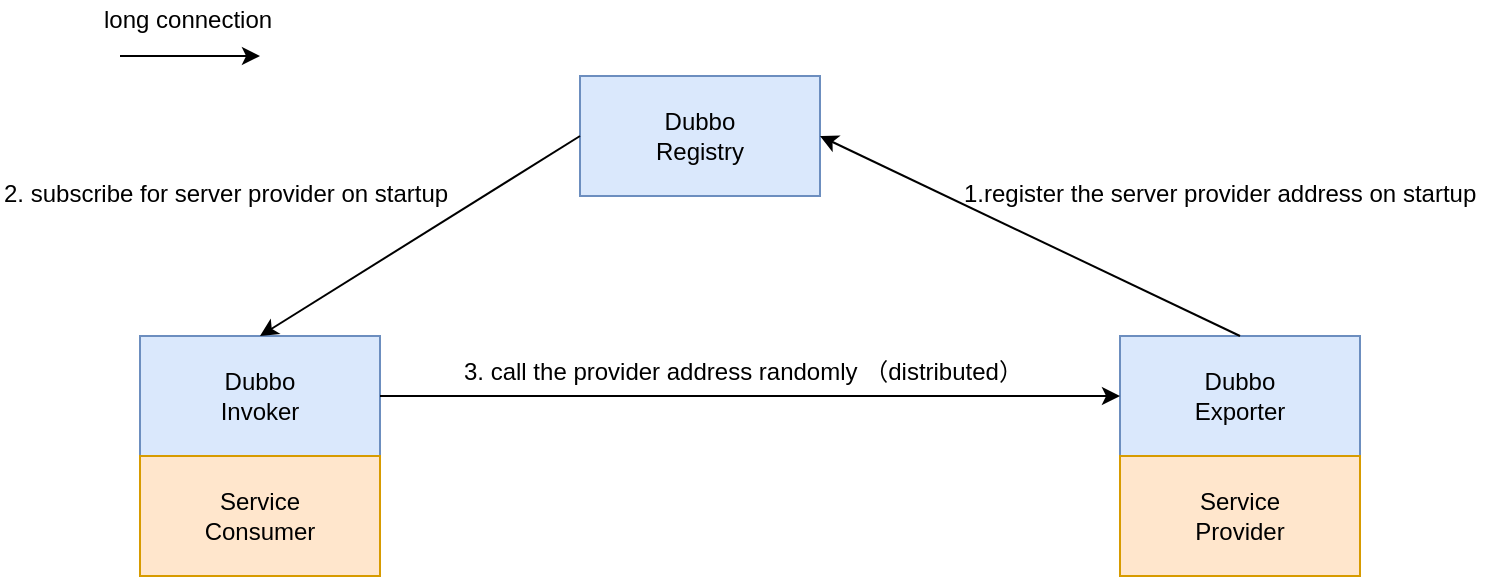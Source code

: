 <mxfile version="11.0.1" type="github"><diagram id="VcJp_Vq-2l3HBBGXA_QN" name="第 1 页"><mxGraphModel dx="1106" dy="593" grid="1" gridSize="10" guides="1" tooltips="1" connect="1" arrows="1" fold="1" page="1" pageScale="1" pageWidth="827" pageHeight="1169" math="0" shadow="0"><root><mxCell id="0"/><mxCell id="1" parent="0"/><mxCell id="I-vZo-nWwiMcg94oBkSj-2" value="Dubbo&lt;br&gt;Registry" style="rounded=0;whiteSpace=wrap;html=1;fillColor=#dae8fc;strokeColor=#6c8ebf;" vertex="1" parent="1"><mxGeometry x="330" y="110" width="120" height="60" as="geometry"/></mxCell><mxCell id="I-vZo-nWwiMcg94oBkSj-4" value="Dubbo&lt;br&gt;Exporter" style="rounded=0;whiteSpace=wrap;html=1;fillColor=#dae8fc;strokeColor=#6c8ebf;" vertex="1" parent="1"><mxGeometry x="600" y="240" width="120" height="60" as="geometry"/></mxCell><mxCell id="I-vZo-nWwiMcg94oBkSj-6" value="Service&lt;br&gt;Provider" style="rounded=0;whiteSpace=wrap;html=1;fillColor=#ffe6cc;strokeColor=#d79b00;" vertex="1" parent="1"><mxGeometry x="600" y="300" width="120" height="60" as="geometry"/></mxCell><mxCell id="I-vZo-nWwiMcg94oBkSj-7" value="Dubbo&lt;br&gt;Invoker" style="rounded=0;whiteSpace=wrap;html=1;fillColor=#dae8fc;strokeColor=#6c8ebf;" vertex="1" parent="1"><mxGeometry x="110" y="240" width="120" height="60" as="geometry"/></mxCell><mxCell id="I-vZo-nWwiMcg94oBkSj-8" value="Service&lt;br&gt;Consumer" style="rounded=0;whiteSpace=wrap;html=1;fillColor=#ffe6cc;strokeColor=#d79b00;" vertex="1" parent="1"><mxGeometry x="110" y="300" width="120" height="60" as="geometry"/></mxCell><mxCell id="I-vZo-nWwiMcg94oBkSj-10" value="" style="endArrow=classic;html=1;exitX=1;exitY=0.5;exitDx=0;exitDy=0;" edge="1" parent="1" source="I-vZo-nWwiMcg94oBkSj-7" target="I-vZo-nWwiMcg94oBkSj-4"><mxGeometry width="50" height="50" relative="1" as="geometry"><mxPoint x="230" y="310" as="sourcePoint"/><mxPoint x="280" y="260" as="targetPoint"/></mxGeometry></mxCell><mxCell id="I-vZo-nWwiMcg94oBkSj-13" value="" style="endArrow=classic;html=1;entryX=1;entryY=0.5;entryDx=0;entryDy=0;exitX=0.5;exitY=0;exitDx=0;exitDy=0;" edge="1" parent="1" source="I-vZo-nWwiMcg94oBkSj-4" target="I-vZo-nWwiMcg94oBkSj-2"><mxGeometry width="50" height="50" relative="1" as="geometry"><mxPoint x="110" y="550" as="sourcePoint"/><mxPoint x="160" y="500" as="targetPoint"/></mxGeometry></mxCell><mxCell id="I-vZo-nWwiMcg94oBkSj-14" value="1.register the server provider address on startup" style="text;html=1;resizable=0;points=[];autosize=1;align=left;verticalAlign=top;spacingTop=-4;" vertex="1" parent="1"><mxGeometry x="520" y="159" width="270" height="20" as="geometry"/></mxCell><mxCell id="I-vZo-nWwiMcg94oBkSj-15" value="" style="endArrow=classic;html=1;exitX=0;exitY=0.5;exitDx=0;exitDy=0;entryX=0.5;entryY=0;entryDx=0;entryDy=0;" edge="1" parent="1" source="I-vZo-nWwiMcg94oBkSj-2" target="I-vZo-nWwiMcg94oBkSj-7"><mxGeometry width="50" height="50" relative="1" as="geometry"><mxPoint x="110" y="550" as="sourcePoint"/><mxPoint x="160" y="500" as="targetPoint"/></mxGeometry></mxCell><mxCell id="I-vZo-nWwiMcg94oBkSj-16" value="2. subscribe for server provider on startup" style="text;html=1;resizable=0;points=[];autosize=1;align=left;verticalAlign=top;spacingTop=-4;" vertex="1" parent="1"><mxGeometry x="40" y="159" width="240" height="20" as="geometry"/></mxCell><mxCell id="I-vZo-nWwiMcg94oBkSj-17" value="3.&amp;nbsp;call the provider address randomly （distributed）" style="text;html=1;resizable=0;points=[];autosize=1;align=left;verticalAlign=top;spacingTop=-4;" vertex="1" parent="1"><mxGeometry x="270" y="248" width="290" height="20" as="geometry"/></mxCell><mxCell id="I-vZo-nWwiMcg94oBkSj-21" value="" style="endArrow=classic;html=1;" edge="1" parent="1"><mxGeometry width="50" height="50" relative="1" as="geometry"><mxPoint x="100" y="100" as="sourcePoint"/><mxPoint x="170" y="100" as="targetPoint"/></mxGeometry></mxCell><mxCell id="I-vZo-nWwiMcg94oBkSj-22" value="long connection" style="text;html=1;resizable=0;points=[];autosize=1;align=left;verticalAlign=top;spacingTop=-4;" vertex="1" parent="1"><mxGeometry x="90" y="72" width="100" height="20" as="geometry"/></mxCell></root></mxGraphModel></diagram></mxfile>